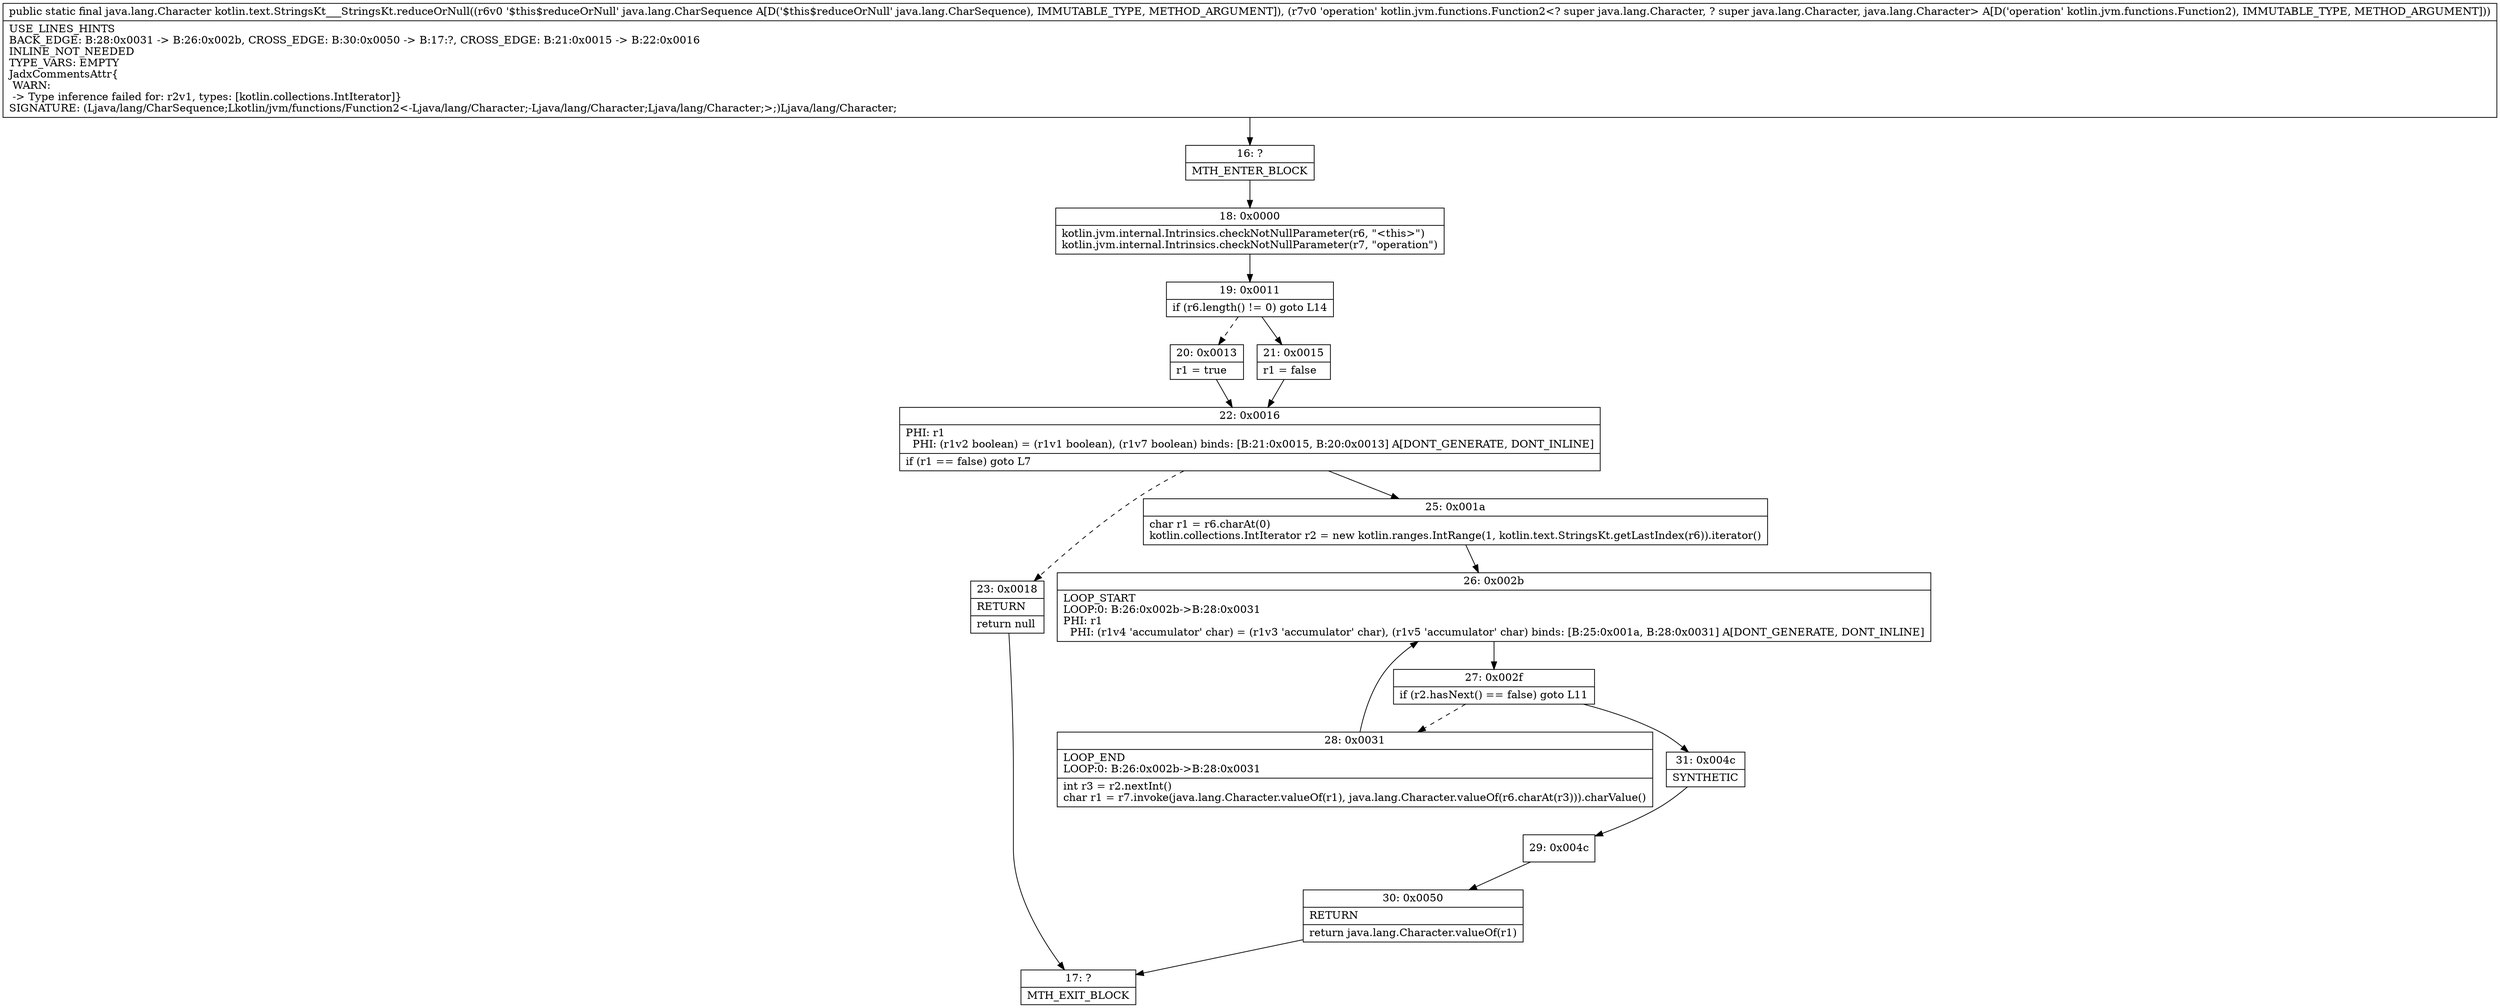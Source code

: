 digraph "CFG forkotlin.text.StringsKt___StringsKt.reduceOrNull(Ljava\/lang\/CharSequence;Lkotlin\/jvm\/functions\/Function2;)Ljava\/lang\/Character;" {
Node_16 [shape=record,label="{16\:\ ?|MTH_ENTER_BLOCK\l}"];
Node_18 [shape=record,label="{18\:\ 0x0000|kotlin.jvm.internal.Intrinsics.checkNotNullParameter(r6, \"\<this\>\")\lkotlin.jvm.internal.Intrinsics.checkNotNullParameter(r7, \"operation\")\l}"];
Node_19 [shape=record,label="{19\:\ 0x0011|if (r6.length() != 0) goto L14\l}"];
Node_20 [shape=record,label="{20\:\ 0x0013|r1 = true\l}"];
Node_22 [shape=record,label="{22\:\ 0x0016|PHI: r1 \l  PHI: (r1v2 boolean) = (r1v1 boolean), (r1v7 boolean) binds: [B:21:0x0015, B:20:0x0013] A[DONT_GENERATE, DONT_INLINE]\l|if (r1 == false) goto L7\l}"];
Node_23 [shape=record,label="{23\:\ 0x0018|RETURN\l|return null\l}"];
Node_17 [shape=record,label="{17\:\ ?|MTH_EXIT_BLOCK\l}"];
Node_25 [shape=record,label="{25\:\ 0x001a|char r1 = r6.charAt(0)\lkotlin.collections.IntIterator r2 = new kotlin.ranges.IntRange(1, kotlin.text.StringsKt.getLastIndex(r6)).iterator()\l}"];
Node_26 [shape=record,label="{26\:\ 0x002b|LOOP_START\lLOOP:0: B:26:0x002b\-\>B:28:0x0031\lPHI: r1 \l  PHI: (r1v4 'accumulator' char) = (r1v3 'accumulator' char), (r1v5 'accumulator' char) binds: [B:25:0x001a, B:28:0x0031] A[DONT_GENERATE, DONT_INLINE]\l}"];
Node_27 [shape=record,label="{27\:\ 0x002f|if (r2.hasNext() == false) goto L11\l}"];
Node_28 [shape=record,label="{28\:\ 0x0031|LOOP_END\lLOOP:0: B:26:0x002b\-\>B:28:0x0031\l|int r3 = r2.nextInt()\lchar r1 = r7.invoke(java.lang.Character.valueOf(r1), java.lang.Character.valueOf(r6.charAt(r3))).charValue()\l}"];
Node_31 [shape=record,label="{31\:\ 0x004c|SYNTHETIC\l}"];
Node_29 [shape=record,label="{29\:\ 0x004c}"];
Node_30 [shape=record,label="{30\:\ 0x0050|RETURN\l|return java.lang.Character.valueOf(r1)\l}"];
Node_21 [shape=record,label="{21\:\ 0x0015|r1 = false\l}"];
MethodNode[shape=record,label="{public static final java.lang.Character kotlin.text.StringsKt___StringsKt.reduceOrNull((r6v0 '$this$reduceOrNull' java.lang.CharSequence A[D('$this$reduceOrNull' java.lang.CharSequence), IMMUTABLE_TYPE, METHOD_ARGUMENT]), (r7v0 'operation' kotlin.jvm.functions.Function2\<? super java.lang.Character, ? super java.lang.Character, java.lang.Character\> A[D('operation' kotlin.jvm.functions.Function2), IMMUTABLE_TYPE, METHOD_ARGUMENT]))  | USE_LINES_HINTS\lBACK_EDGE: B:28:0x0031 \-\> B:26:0x002b, CROSS_EDGE: B:30:0x0050 \-\> B:17:?, CROSS_EDGE: B:21:0x0015 \-\> B:22:0x0016\lINLINE_NOT_NEEDED\lTYPE_VARS: EMPTY\lJadxCommentsAttr\{\l WARN: \l \-\> Type inference failed for: r2v1, types: [kotlin.collections.IntIterator]\}\lSIGNATURE: (Ljava\/lang\/CharSequence;Lkotlin\/jvm\/functions\/Function2\<\-Ljava\/lang\/Character;\-Ljava\/lang\/Character;Ljava\/lang\/Character;\>;)Ljava\/lang\/Character;\l}"];
MethodNode -> Node_16;Node_16 -> Node_18;
Node_18 -> Node_19;
Node_19 -> Node_20[style=dashed];
Node_19 -> Node_21;
Node_20 -> Node_22;
Node_22 -> Node_23[style=dashed];
Node_22 -> Node_25;
Node_23 -> Node_17;
Node_25 -> Node_26;
Node_26 -> Node_27;
Node_27 -> Node_28[style=dashed];
Node_27 -> Node_31;
Node_28 -> Node_26;
Node_31 -> Node_29;
Node_29 -> Node_30;
Node_30 -> Node_17;
Node_21 -> Node_22;
}

